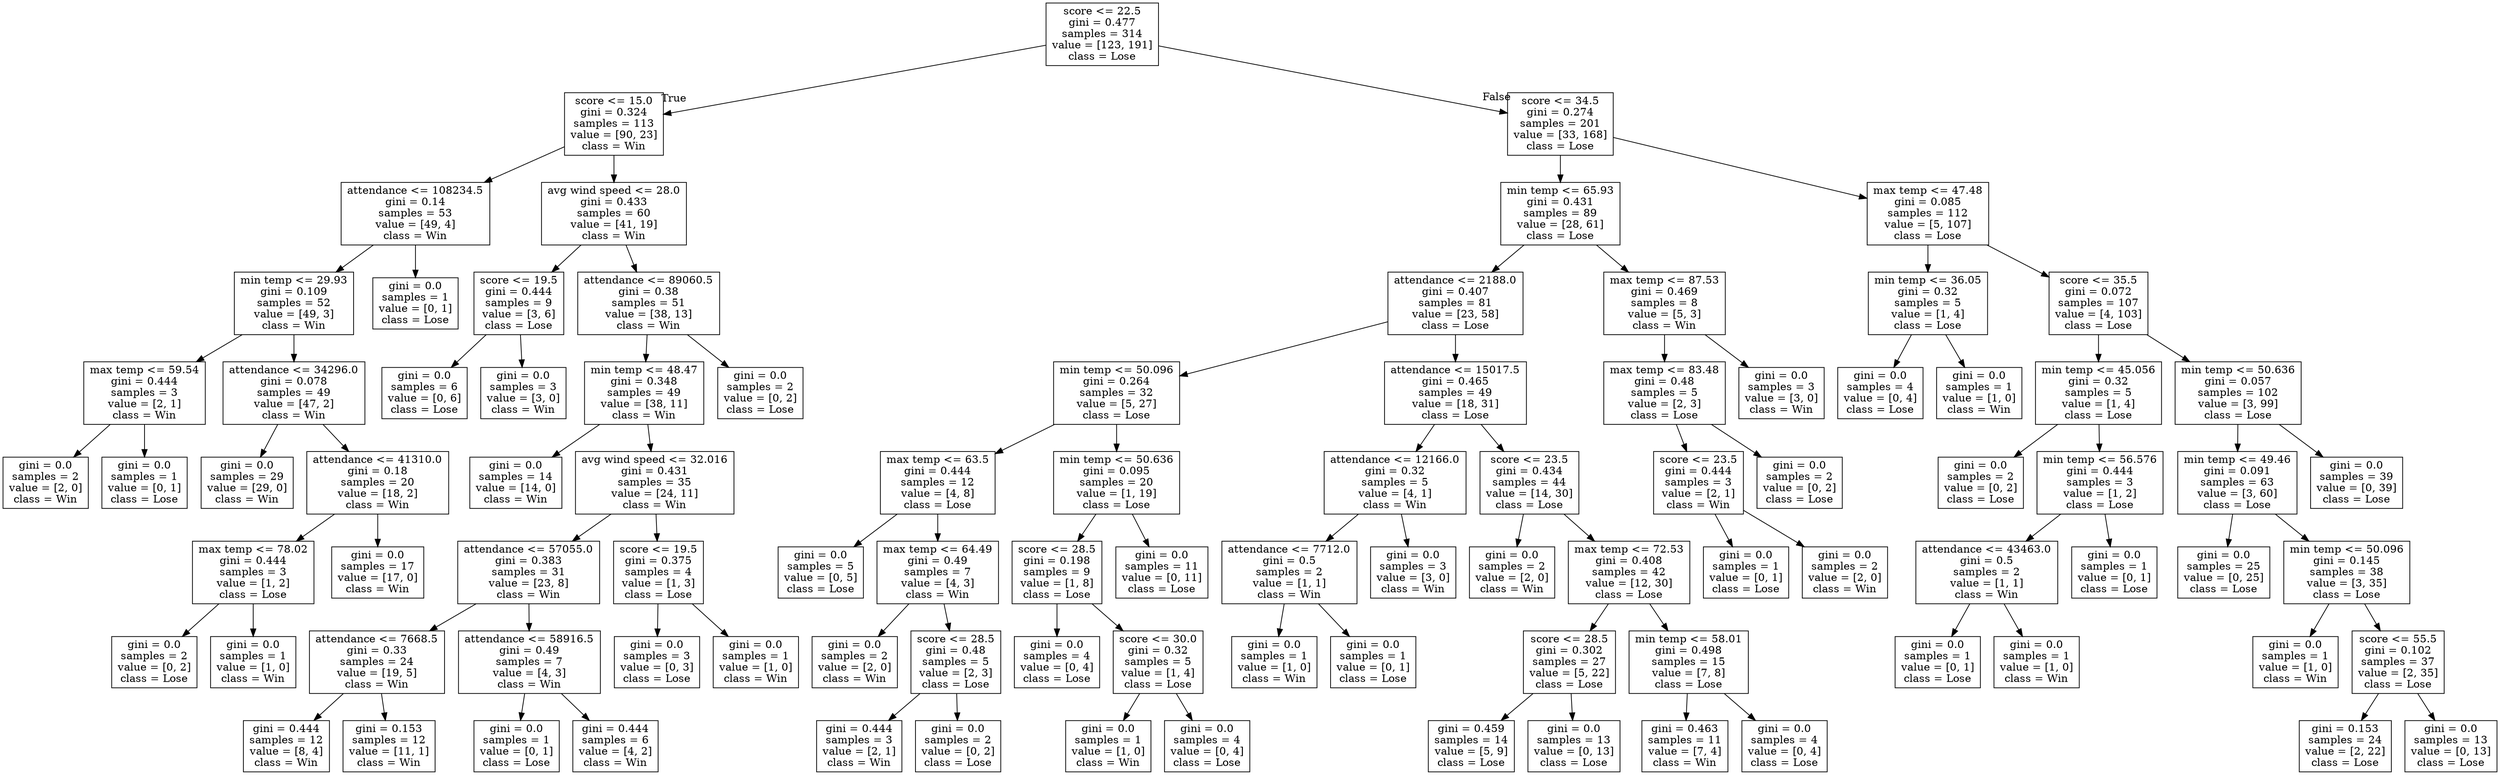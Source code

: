 digraph Tree {
node [shape=box] ;
0 [label="score <= 22.5\ngini = 0.477\nsamples = 314\nvalue = [123, 191]\nclass = Lose"] ;
1 [label="score <= 15.0\ngini = 0.324\nsamples = 113\nvalue = [90, 23]\nclass = Win"] ;
0 -> 1 [labeldistance=2.5, labelangle=45, headlabel="True"] ;
2 [label="attendance <= 108234.5\ngini = 0.14\nsamples = 53\nvalue = [49, 4]\nclass = Win"] ;
1 -> 2 ;
3 [label="min temp <= 29.93\ngini = 0.109\nsamples = 52\nvalue = [49, 3]\nclass = Win"] ;
2 -> 3 ;
4 [label="max temp <= 59.54\ngini = 0.444\nsamples = 3\nvalue = [2, 1]\nclass = Win"] ;
3 -> 4 ;
5 [label="gini = 0.0\nsamples = 2\nvalue = [2, 0]\nclass = Win"] ;
4 -> 5 ;
6 [label="gini = 0.0\nsamples = 1\nvalue = [0, 1]\nclass = Lose"] ;
4 -> 6 ;
7 [label="attendance <= 34296.0\ngini = 0.078\nsamples = 49\nvalue = [47, 2]\nclass = Win"] ;
3 -> 7 ;
8 [label="gini = 0.0\nsamples = 29\nvalue = [29, 0]\nclass = Win"] ;
7 -> 8 ;
9 [label="attendance <= 41310.0\ngini = 0.18\nsamples = 20\nvalue = [18, 2]\nclass = Win"] ;
7 -> 9 ;
10 [label="max temp <= 78.02\ngini = 0.444\nsamples = 3\nvalue = [1, 2]\nclass = Lose"] ;
9 -> 10 ;
11 [label="gini = 0.0\nsamples = 2\nvalue = [0, 2]\nclass = Lose"] ;
10 -> 11 ;
12 [label="gini = 0.0\nsamples = 1\nvalue = [1, 0]\nclass = Win"] ;
10 -> 12 ;
13 [label="gini = 0.0\nsamples = 17\nvalue = [17, 0]\nclass = Win"] ;
9 -> 13 ;
14 [label="gini = 0.0\nsamples = 1\nvalue = [0, 1]\nclass = Lose"] ;
2 -> 14 ;
15 [label="avg wind speed <= 28.0\ngini = 0.433\nsamples = 60\nvalue = [41, 19]\nclass = Win"] ;
1 -> 15 ;
16 [label="score <= 19.5\ngini = 0.444\nsamples = 9\nvalue = [3, 6]\nclass = Lose"] ;
15 -> 16 ;
17 [label="gini = 0.0\nsamples = 6\nvalue = [0, 6]\nclass = Lose"] ;
16 -> 17 ;
18 [label="gini = 0.0\nsamples = 3\nvalue = [3, 0]\nclass = Win"] ;
16 -> 18 ;
19 [label="attendance <= 89060.5\ngini = 0.38\nsamples = 51\nvalue = [38, 13]\nclass = Win"] ;
15 -> 19 ;
20 [label="min temp <= 48.47\ngini = 0.348\nsamples = 49\nvalue = [38, 11]\nclass = Win"] ;
19 -> 20 ;
21 [label="gini = 0.0\nsamples = 14\nvalue = [14, 0]\nclass = Win"] ;
20 -> 21 ;
22 [label="avg wind speed <= 32.016\ngini = 0.431\nsamples = 35\nvalue = [24, 11]\nclass = Win"] ;
20 -> 22 ;
23 [label="attendance <= 57055.0\ngini = 0.383\nsamples = 31\nvalue = [23, 8]\nclass = Win"] ;
22 -> 23 ;
24 [label="attendance <= 7668.5\ngini = 0.33\nsamples = 24\nvalue = [19, 5]\nclass = Win"] ;
23 -> 24 ;
25 [label="gini = 0.444\nsamples = 12\nvalue = [8, 4]\nclass = Win"] ;
24 -> 25 ;
26 [label="gini = 0.153\nsamples = 12\nvalue = [11, 1]\nclass = Win"] ;
24 -> 26 ;
27 [label="attendance <= 58916.5\ngini = 0.49\nsamples = 7\nvalue = [4, 3]\nclass = Win"] ;
23 -> 27 ;
28 [label="gini = 0.0\nsamples = 1\nvalue = [0, 1]\nclass = Lose"] ;
27 -> 28 ;
29 [label="gini = 0.444\nsamples = 6\nvalue = [4, 2]\nclass = Win"] ;
27 -> 29 ;
30 [label="score <= 19.5\ngini = 0.375\nsamples = 4\nvalue = [1, 3]\nclass = Lose"] ;
22 -> 30 ;
31 [label="gini = 0.0\nsamples = 3\nvalue = [0, 3]\nclass = Lose"] ;
30 -> 31 ;
32 [label="gini = 0.0\nsamples = 1\nvalue = [1, 0]\nclass = Win"] ;
30 -> 32 ;
33 [label="gini = 0.0\nsamples = 2\nvalue = [0, 2]\nclass = Lose"] ;
19 -> 33 ;
34 [label="score <= 34.5\ngini = 0.274\nsamples = 201\nvalue = [33, 168]\nclass = Lose"] ;
0 -> 34 [labeldistance=2.5, labelangle=-45, headlabel="False"] ;
35 [label="min temp <= 65.93\ngini = 0.431\nsamples = 89\nvalue = [28, 61]\nclass = Lose"] ;
34 -> 35 ;
36 [label="attendance <= 2188.0\ngini = 0.407\nsamples = 81\nvalue = [23, 58]\nclass = Lose"] ;
35 -> 36 ;
37 [label="min temp <= 50.096\ngini = 0.264\nsamples = 32\nvalue = [5, 27]\nclass = Lose"] ;
36 -> 37 ;
38 [label="max temp <= 63.5\ngini = 0.444\nsamples = 12\nvalue = [4, 8]\nclass = Lose"] ;
37 -> 38 ;
39 [label="gini = 0.0\nsamples = 5\nvalue = [0, 5]\nclass = Lose"] ;
38 -> 39 ;
40 [label="max temp <= 64.49\ngini = 0.49\nsamples = 7\nvalue = [4, 3]\nclass = Win"] ;
38 -> 40 ;
41 [label="gini = 0.0\nsamples = 2\nvalue = [2, 0]\nclass = Win"] ;
40 -> 41 ;
42 [label="score <= 28.5\ngini = 0.48\nsamples = 5\nvalue = [2, 3]\nclass = Lose"] ;
40 -> 42 ;
43 [label="gini = 0.444\nsamples = 3\nvalue = [2, 1]\nclass = Win"] ;
42 -> 43 ;
44 [label="gini = 0.0\nsamples = 2\nvalue = [0, 2]\nclass = Lose"] ;
42 -> 44 ;
45 [label="min temp <= 50.636\ngini = 0.095\nsamples = 20\nvalue = [1, 19]\nclass = Lose"] ;
37 -> 45 ;
46 [label="score <= 28.5\ngini = 0.198\nsamples = 9\nvalue = [1, 8]\nclass = Lose"] ;
45 -> 46 ;
47 [label="gini = 0.0\nsamples = 4\nvalue = [0, 4]\nclass = Lose"] ;
46 -> 47 ;
48 [label="score <= 30.0\ngini = 0.32\nsamples = 5\nvalue = [1, 4]\nclass = Lose"] ;
46 -> 48 ;
49 [label="gini = 0.0\nsamples = 1\nvalue = [1, 0]\nclass = Win"] ;
48 -> 49 ;
50 [label="gini = 0.0\nsamples = 4\nvalue = [0, 4]\nclass = Lose"] ;
48 -> 50 ;
51 [label="gini = 0.0\nsamples = 11\nvalue = [0, 11]\nclass = Lose"] ;
45 -> 51 ;
52 [label="attendance <= 15017.5\ngini = 0.465\nsamples = 49\nvalue = [18, 31]\nclass = Lose"] ;
36 -> 52 ;
53 [label="attendance <= 12166.0\ngini = 0.32\nsamples = 5\nvalue = [4, 1]\nclass = Win"] ;
52 -> 53 ;
54 [label="attendance <= 7712.0\ngini = 0.5\nsamples = 2\nvalue = [1, 1]\nclass = Win"] ;
53 -> 54 ;
55 [label="gini = 0.0\nsamples = 1\nvalue = [1, 0]\nclass = Win"] ;
54 -> 55 ;
56 [label="gini = 0.0\nsamples = 1\nvalue = [0, 1]\nclass = Lose"] ;
54 -> 56 ;
57 [label="gini = 0.0\nsamples = 3\nvalue = [3, 0]\nclass = Win"] ;
53 -> 57 ;
58 [label="score <= 23.5\ngini = 0.434\nsamples = 44\nvalue = [14, 30]\nclass = Lose"] ;
52 -> 58 ;
59 [label="gini = 0.0\nsamples = 2\nvalue = [2, 0]\nclass = Win"] ;
58 -> 59 ;
60 [label="max temp <= 72.53\ngini = 0.408\nsamples = 42\nvalue = [12, 30]\nclass = Lose"] ;
58 -> 60 ;
61 [label="score <= 28.5\ngini = 0.302\nsamples = 27\nvalue = [5, 22]\nclass = Lose"] ;
60 -> 61 ;
62 [label="gini = 0.459\nsamples = 14\nvalue = [5, 9]\nclass = Lose"] ;
61 -> 62 ;
63 [label="gini = 0.0\nsamples = 13\nvalue = [0, 13]\nclass = Lose"] ;
61 -> 63 ;
64 [label="min temp <= 58.01\ngini = 0.498\nsamples = 15\nvalue = [7, 8]\nclass = Lose"] ;
60 -> 64 ;
65 [label="gini = 0.463\nsamples = 11\nvalue = [7, 4]\nclass = Win"] ;
64 -> 65 ;
66 [label="gini = 0.0\nsamples = 4\nvalue = [0, 4]\nclass = Lose"] ;
64 -> 66 ;
67 [label="max temp <= 87.53\ngini = 0.469\nsamples = 8\nvalue = [5, 3]\nclass = Win"] ;
35 -> 67 ;
68 [label="max temp <= 83.48\ngini = 0.48\nsamples = 5\nvalue = [2, 3]\nclass = Lose"] ;
67 -> 68 ;
69 [label="score <= 23.5\ngini = 0.444\nsamples = 3\nvalue = [2, 1]\nclass = Win"] ;
68 -> 69 ;
70 [label="gini = 0.0\nsamples = 1\nvalue = [0, 1]\nclass = Lose"] ;
69 -> 70 ;
71 [label="gini = 0.0\nsamples = 2\nvalue = [2, 0]\nclass = Win"] ;
69 -> 71 ;
72 [label="gini = 0.0\nsamples = 2\nvalue = [0, 2]\nclass = Lose"] ;
68 -> 72 ;
73 [label="gini = 0.0\nsamples = 3\nvalue = [3, 0]\nclass = Win"] ;
67 -> 73 ;
74 [label="max temp <= 47.48\ngini = 0.085\nsamples = 112\nvalue = [5, 107]\nclass = Lose"] ;
34 -> 74 ;
75 [label="min temp <= 36.05\ngini = 0.32\nsamples = 5\nvalue = [1, 4]\nclass = Lose"] ;
74 -> 75 ;
76 [label="gini = 0.0\nsamples = 4\nvalue = [0, 4]\nclass = Lose"] ;
75 -> 76 ;
77 [label="gini = 0.0\nsamples = 1\nvalue = [1, 0]\nclass = Win"] ;
75 -> 77 ;
78 [label="score <= 35.5\ngini = 0.072\nsamples = 107\nvalue = [4, 103]\nclass = Lose"] ;
74 -> 78 ;
79 [label="min temp <= 45.056\ngini = 0.32\nsamples = 5\nvalue = [1, 4]\nclass = Lose"] ;
78 -> 79 ;
80 [label="gini = 0.0\nsamples = 2\nvalue = [0, 2]\nclass = Lose"] ;
79 -> 80 ;
81 [label="min temp <= 56.576\ngini = 0.444\nsamples = 3\nvalue = [1, 2]\nclass = Lose"] ;
79 -> 81 ;
82 [label="attendance <= 43463.0\ngini = 0.5\nsamples = 2\nvalue = [1, 1]\nclass = Win"] ;
81 -> 82 ;
83 [label="gini = 0.0\nsamples = 1\nvalue = [0, 1]\nclass = Lose"] ;
82 -> 83 ;
84 [label="gini = 0.0\nsamples = 1\nvalue = [1, 0]\nclass = Win"] ;
82 -> 84 ;
85 [label="gini = 0.0\nsamples = 1\nvalue = [0, 1]\nclass = Lose"] ;
81 -> 85 ;
86 [label="min temp <= 50.636\ngini = 0.057\nsamples = 102\nvalue = [3, 99]\nclass = Lose"] ;
78 -> 86 ;
87 [label="min temp <= 49.46\ngini = 0.091\nsamples = 63\nvalue = [3, 60]\nclass = Lose"] ;
86 -> 87 ;
88 [label="gini = 0.0\nsamples = 25\nvalue = [0, 25]\nclass = Lose"] ;
87 -> 88 ;
89 [label="min temp <= 50.096\ngini = 0.145\nsamples = 38\nvalue = [3, 35]\nclass = Lose"] ;
87 -> 89 ;
90 [label="gini = 0.0\nsamples = 1\nvalue = [1, 0]\nclass = Win"] ;
89 -> 90 ;
91 [label="score <= 55.5\ngini = 0.102\nsamples = 37\nvalue = [2, 35]\nclass = Lose"] ;
89 -> 91 ;
92 [label="gini = 0.153\nsamples = 24\nvalue = [2, 22]\nclass = Lose"] ;
91 -> 92 ;
93 [label="gini = 0.0\nsamples = 13\nvalue = [0, 13]\nclass = Lose"] ;
91 -> 93 ;
94 [label="gini = 0.0\nsamples = 39\nvalue = [0, 39]\nclass = Lose"] ;
86 -> 94 ;
}